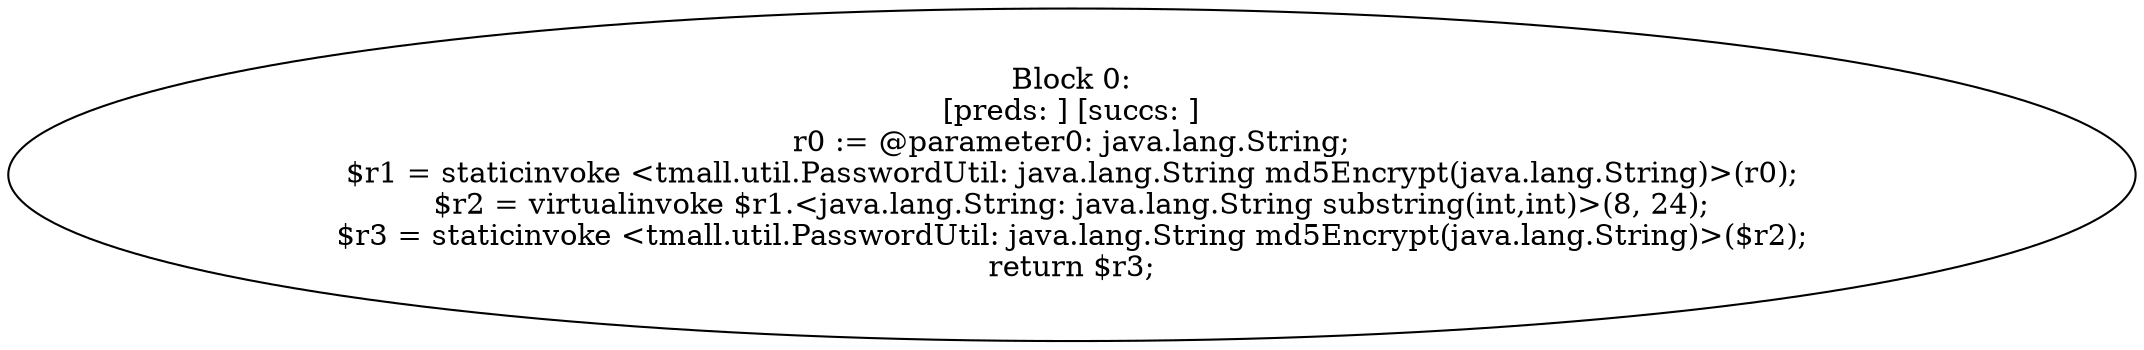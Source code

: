 digraph "unitGraph" {
    "Block 0:
[preds: ] [succs: ]
r0 := @parameter0: java.lang.String;
$r1 = staticinvoke <tmall.util.PasswordUtil: java.lang.String md5Encrypt(java.lang.String)>(r0);
$r2 = virtualinvoke $r1.<java.lang.String: java.lang.String substring(int,int)>(8, 24);
$r3 = staticinvoke <tmall.util.PasswordUtil: java.lang.String md5Encrypt(java.lang.String)>($r2);
return $r3;
"
}
